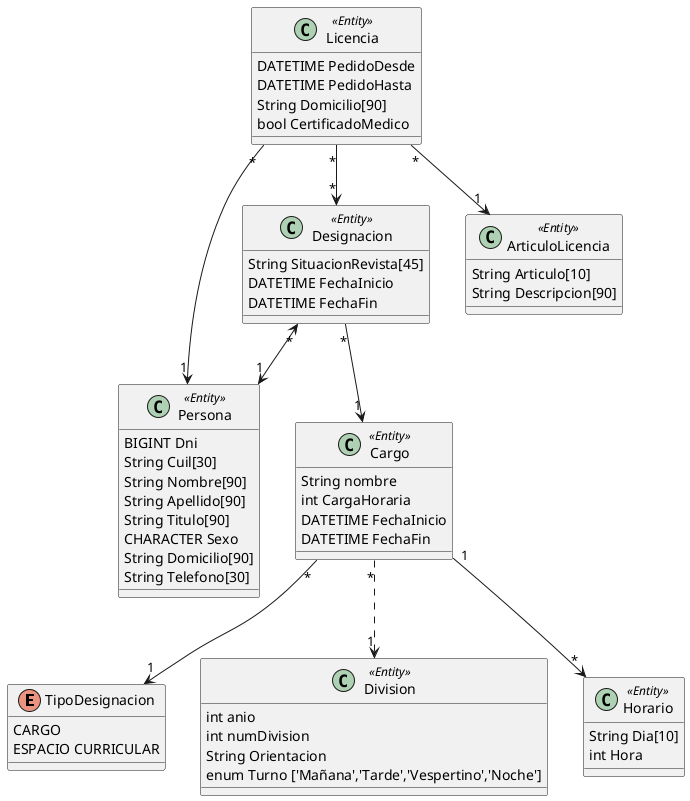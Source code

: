 @startuml
enum TipoDesignacion {
   CARGO
   ESPACIO CURRICULAR
}

class Division <<Entity>> {
  int anio
  int numDivision
  String Orientacion
  enum Turno ['Mañana','Tarde','Vespertino','Noche']
}

class Cargo <<Entity>> {
  String nombre
  int CargaHoraria
  DATETIME FechaInicio
  DATETIME FechaFin
}

Cargo "*" --> "1" TipoDesignacion
Cargo "*" ..> "1" Division

class Persona <<Entity>> {
  BIGINT Dni
  String Cuil[30]
  String Nombre[90]
  String Apellido[90]
  String Titulo[90]
  CHARACTER Sexo
  String Domicilio[90]
  String Telefono[30]
}

class Designacion <<Entity>> {
  String SituacionRevista[45]
  DATETIME FechaInicio
  DATETIME FechaFin
}

Designacion "*" <--> "1" Persona
Designacion "*" --> "1" Cargo

class Horario <<Entity>> {
  String Dia[10]
  int Hora
}

Cargo "1" --> "*" Horario

class ArticuloLicencia <<Entity>> {
  String Articulo[10]
  String Descripcion[90]
}

class Licencia <<Entity>> {
  DATETIME PedidoDesde
  DATETIME PedidoHasta
  String Domicilio[90]
  bool CertificadoMedico
}

Licencia "*" --> "1" Persona
Licencia "*" --> "1" ArticuloLicencia
Licencia "*" --> "*" Designacion

@enduml
